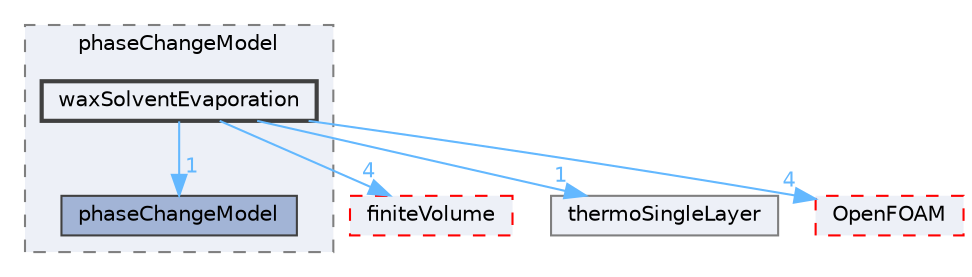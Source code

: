 digraph "src/regionModels/surfaceFilmModels/submodels/thermo/phaseChangeModel/waxSolventEvaporation"
{
 // LATEX_PDF_SIZE
  bgcolor="transparent";
  edge [fontname=Helvetica,fontsize=10,labelfontname=Helvetica,labelfontsize=10];
  node [fontname=Helvetica,fontsize=10,shape=box,height=0.2,width=0.4];
  compound=true
  subgraph clusterdir_e0141a5d986b16ca177ac1706b95d43f {
    graph [ bgcolor="#edf0f7", pencolor="grey50", label="phaseChangeModel", fontname=Helvetica,fontsize=10 style="filled,dashed", URL="dir_e0141a5d986b16ca177ac1706b95d43f.html",tooltip=""]
  dir_57b9291e2df3bb2947aa8749b18de617 [label="phaseChangeModel", fillcolor="#a2b4d6", color="grey25", style="filled", URL="dir_57b9291e2df3bb2947aa8749b18de617.html",tooltip=""];
  dir_f977c65a5203e650ae1fef16cf4b4f03 [label="waxSolventEvaporation", fillcolor="#edf0f7", color="grey25", style="filled,bold", URL="dir_f977c65a5203e650ae1fef16cf4b4f03.html",tooltip=""];
  }
  dir_9bd15774b555cf7259a6fa18f99fe99b [label="finiteVolume", fillcolor="#edf0f7", color="red", style="filled,dashed", URL="dir_9bd15774b555cf7259a6fa18f99fe99b.html",tooltip=""];
  dir_ace9ddf4436ac19d16c24b262d3e197b [label="thermoSingleLayer", fillcolor="#edf0f7", color="grey50", style="filled", URL="dir_ace9ddf4436ac19d16c24b262d3e197b.html",tooltip=""];
  dir_c5473ff19b20e6ec4dfe5c310b3778a8 [label="OpenFOAM", fillcolor="#edf0f7", color="red", style="filled,dashed", URL="dir_c5473ff19b20e6ec4dfe5c310b3778a8.html",tooltip=""];
  dir_f977c65a5203e650ae1fef16cf4b4f03->dir_57b9291e2df3bb2947aa8749b18de617 [headlabel="1", labeldistance=1.5 headhref="dir_004384_002878.html" href="dir_004384_002878.html" color="steelblue1" fontcolor="steelblue1"];
  dir_f977c65a5203e650ae1fef16cf4b4f03->dir_9bd15774b555cf7259a6fa18f99fe99b [headlabel="4", labeldistance=1.5 headhref="dir_004384_001387.html" href="dir_004384_001387.html" color="steelblue1" fontcolor="steelblue1"];
  dir_f977c65a5203e650ae1fef16cf4b4f03->dir_ace9ddf4436ac19d16c24b262d3e197b [headlabel="1", labeldistance=1.5 headhref="dir_004384_004027.html" href="dir_004384_004027.html" color="steelblue1" fontcolor="steelblue1"];
  dir_f977c65a5203e650ae1fef16cf4b4f03->dir_c5473ff19b20e6ec4dfe5c310b3778a8 [headlabel="4", labeldistance=1.5 headhref="dir_004384_002695.html" href="dir_004384_002695.html" color="steelblue1" fontcolor="steelblue1"];
}

